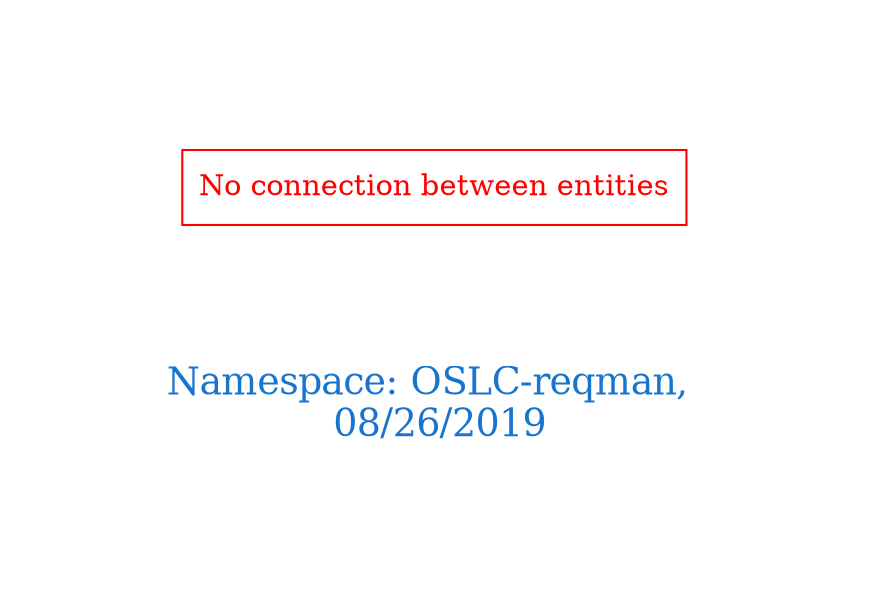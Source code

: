 digraph OGIT_ontology {
 graph [ rankdir= LR,pad=1 
fontsize = 18,
fontcolor= dodgerblue3,label = "\n\n\nNamespace: OSLC-reqman, \n 08/26/2019"];
node[shape=polygon];
edge [  color="gray81"];

"No connection between entities" [fontcolor = "red",color="red", shape="polygon"]
}
